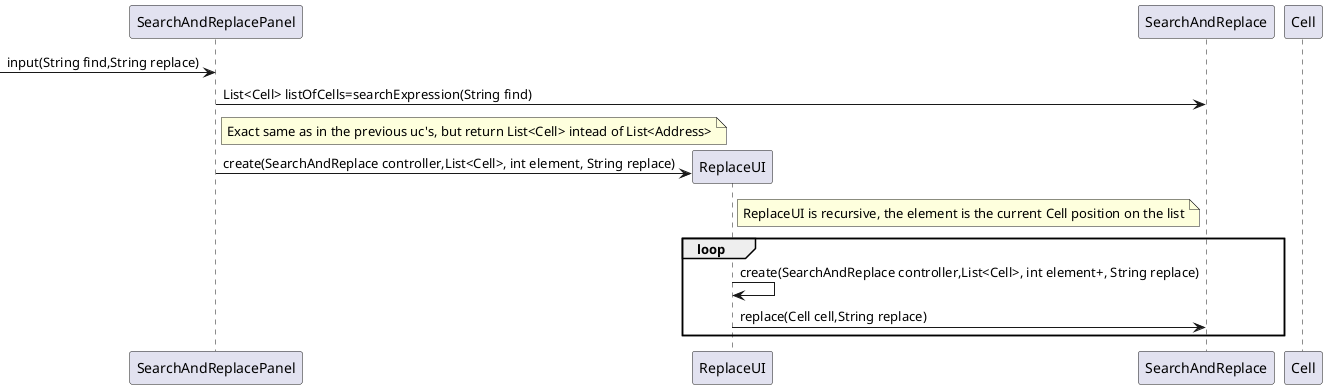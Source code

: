   @startuml sd_SearchAndReplace.png

  participant "SearchAndReplacePanel"
  participant "ReplaceUI"
  participant "SearchAndReplace"
  participant "Cell"

  ->SearchAndReplacePanel : input(String find,String replace)
  SearchAndReplacePanel -> SearchAndReplace : List<Cell> listOfCells=searchExpression(String find)
  note right of SearchAndReplacePanel: Exact same as in the previous uc's, but return List<Cell> intead of List<Address>
  create ReplaceUI
    SearchAndReplacePanel -> ReplaceUI : create(SearchAndReplace controller,List<Cell>, int element, String replace)
    note right of ReplaceUI: ReplaceUI is recursive, the element is the current Cell position on the list
  loop
  ReplaceUI -> ReplaceUI : create(SearchAndReplace controller,List<Cell>, int element+, String replace)
  ReplaceUI -> SearchAndReplace : replace(Cell cell,String replace)
  end

  @enduml
